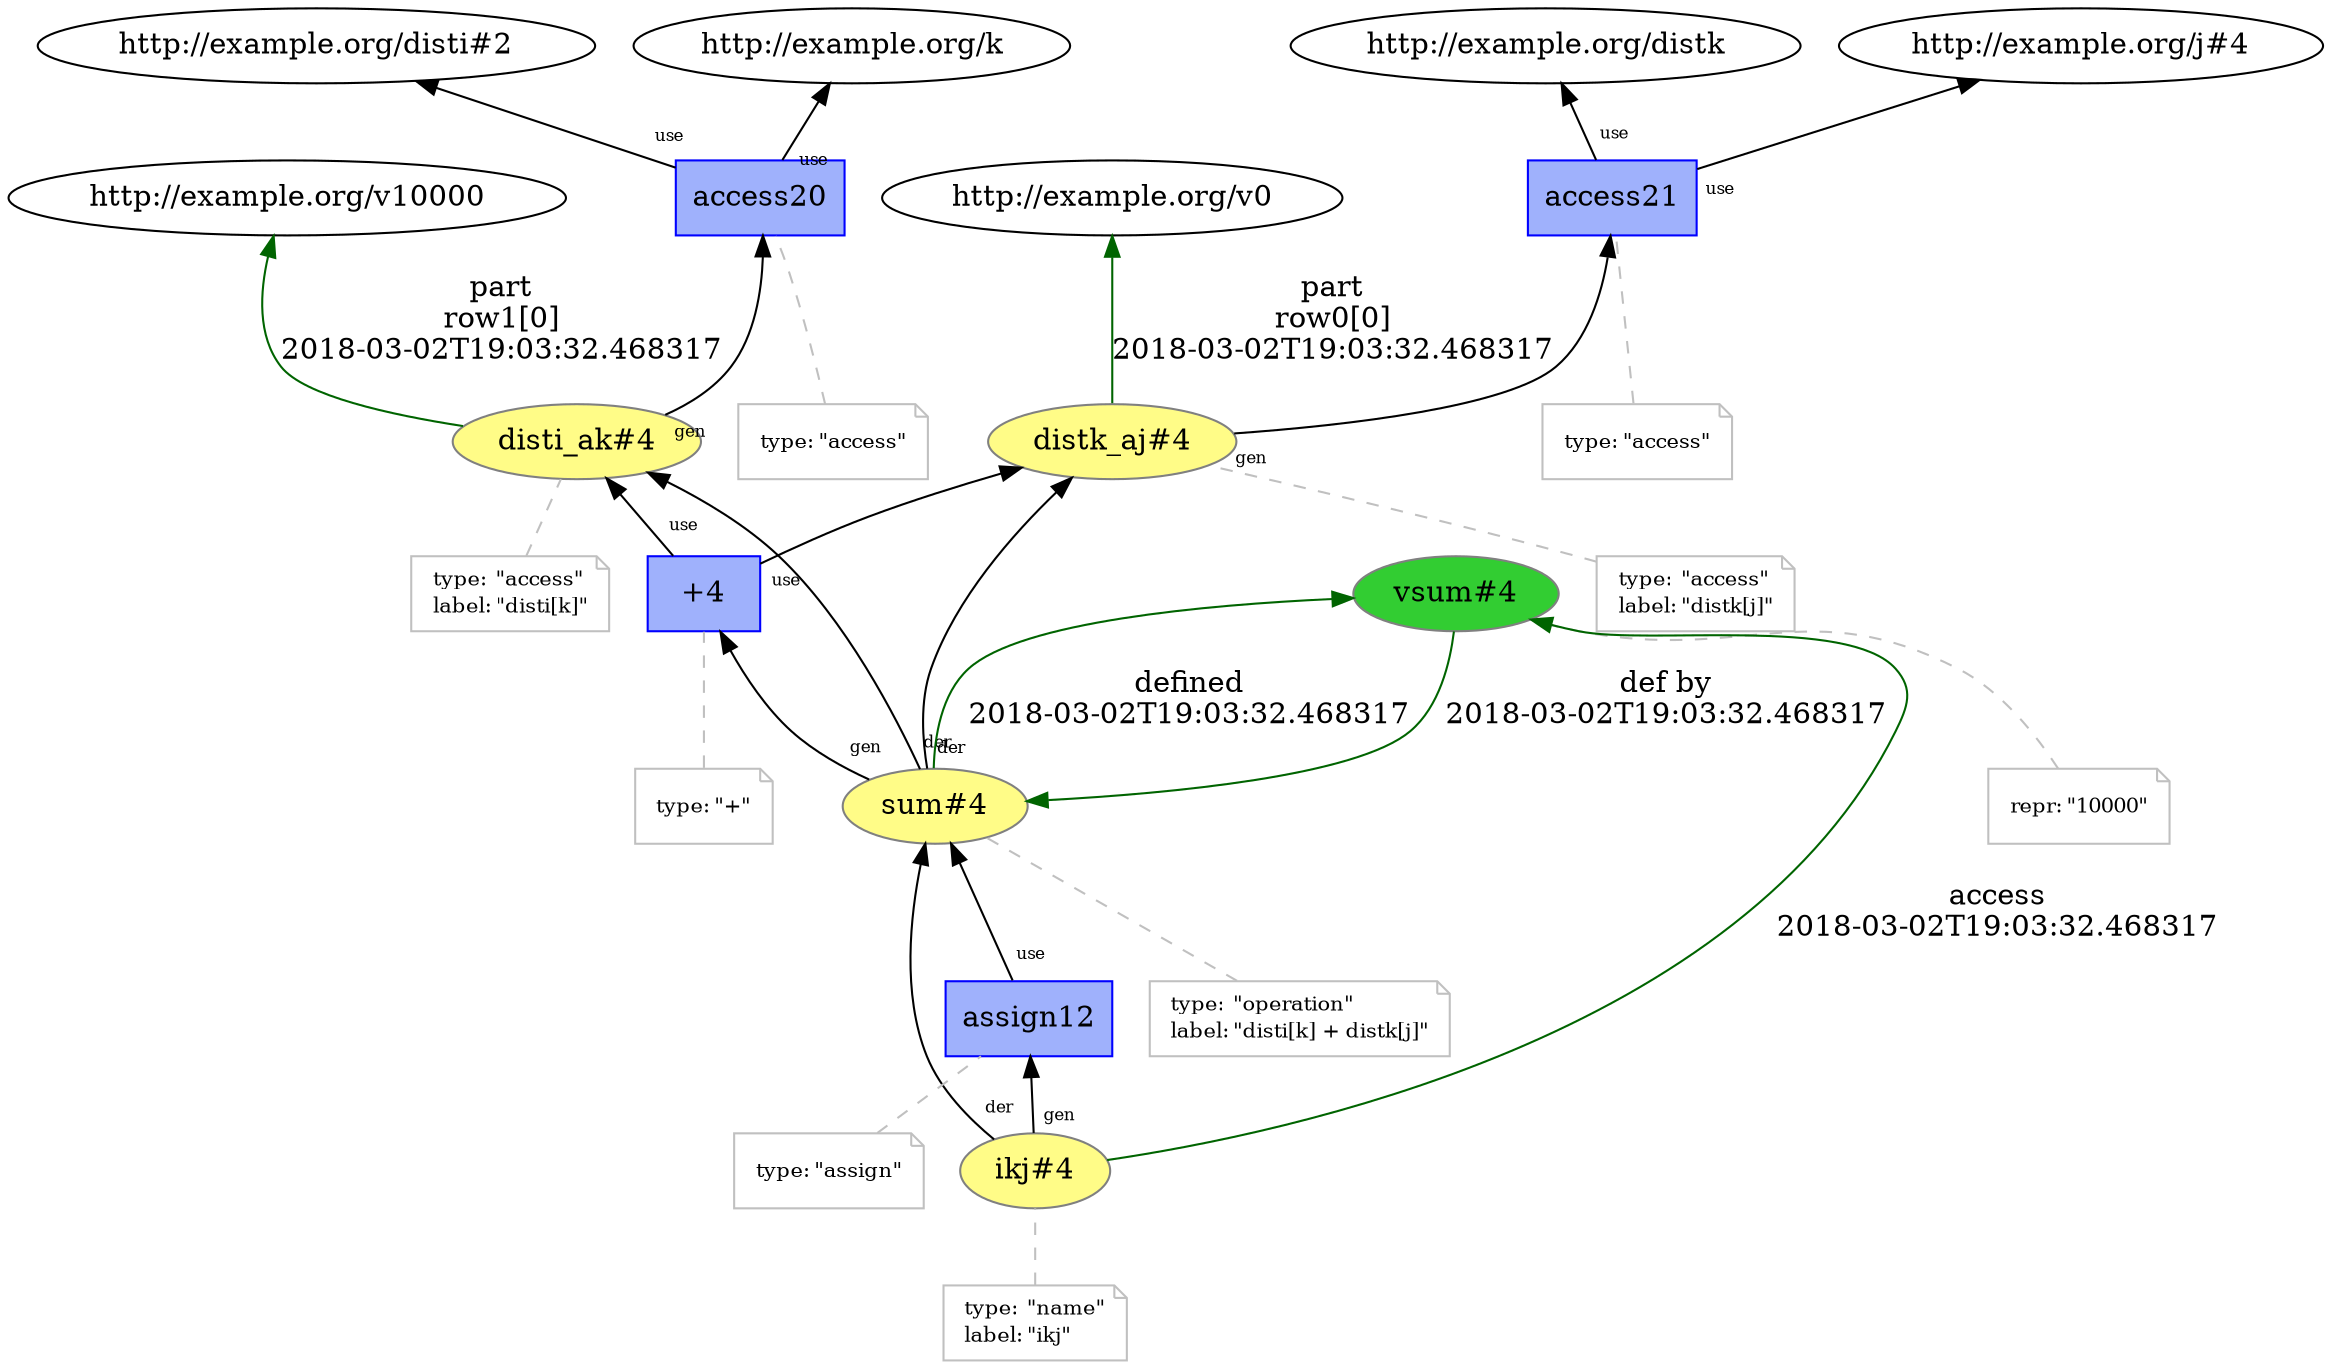 digraph "PROV" { size="16,12"; rankdir="BT";
"http://example.org/disti_ak#4" [fillcolor="#FFFC87",color="#808080",style="filled",label="disti_ak#4",URL="http://example.org/disti_ak#4"]
"-attrs0" [color="gray",shape="note",fontsize="10",fontcolor="black",label=<<TABLE cellpadding="0" border="0">
	<TR>
	    <TD align="left">type:</TD>
	    <TD align="left">&quot;access&quot;</TD>
	</TR>
	<TR>
	    <TD align="left">label:</TD>
	    <TD align="left">&quot;disti[k]&quot;</TD>
	</TR>
</TABLE>>]
"-attrs0" -> "http://example.org/disti_ak#4" [color="gray",style="dashed",arrowhead="none"]
"http://example.org/disti_ak#4" -> "http://example.org/v10000" [labelfontsize="8",labeldistance="1.5",color="darkgreen",labelangle="60.0",rotation="20",label="part
row1[0]
2018-03-02T19:03:32.468317"]
"http://example.org/access20" [fillcolor="#9FB1FC",color="#0000FF",shape="polygon",sides="4",style="filled",label="access20",URL="http://example.org/access20"]
"-attrs1" [color="gray",shape="note",fontsize="10",fontcolor="black",label=<<TABLE cellpadding="0" border="0">
	<TR>
	    <TD align="left">type:</TD>
	    <TD align="left">&quot;access&quot;</TD>
	</TR>
</TABLE>>]
"-attrs1" -> "http://example.org/access20" [color="gray",style="dashed",arrowhead="none"]
"http://example.org/access20" -> "http://example.org/disti#2" [labelfontsize="8",labeldistance="1.5",labelangle="60.0",rotation="20",taillabel="use"]
"http://example.org/access20" -> "http://example.org/k" [labelfontsize="8",labeldistance="1.5",labelangle="60.0",rotation="20",taillabel="use"]
"http://example.org/disti_ak#4" -> "http://example.org/access20" [labelfontsize="8",labeldistance="1.5",labelangle="60.0",rotation="20",taillabel="gen"]
"http://example.org/distk_aj#4" [fillcolor="#FFFC87",color="#808080",style="filled",label="distk_aj#4",URL="http://example.org/distk_aj#4"]
"-attrs2" [color="gray",shape="note",fontsize="10",fontcolor="black",label=<<TABLE cellpadding="0" border="0">
	<TR>
	    <TD align="left">type:</TD>
	    <TD align="left">&quot;access&quot;</TD>
	</TR>
	<TR>
	    <TD align="left">label:</TD>
	    <TD align="left">&quot;distk[j]&quot;</TD>
	</TR>
</TABLE>>]
"-attrs2" -> "http://example.org/distk_aj#4" [color="gray",style="dashed",arrowhead="none"]
"http://example.org/distk_aj#4" -> "http://example.org/v0" [labelfontsize="8",labeldistance="1.5",color="darkgreen",labelangle="60.0",rotation="20",label="part
row0[0]
2018-03-02T19:03:32.468317"]
"http://example.org/access21" [fillcolor="#9FB1FC",color="#0000FF",shape="polygon",sides="4",style="filled",label="access21",URL="http://example.org/access21"]
"-attrs3" [color="gray",shape="note",fontsize="10",fontcolor="black",label=<<TABLE cellpadding="0" border="0">
	<TR>
	    <TD align="left">type:</TD>
	    <TD align="left">&quot;access&quot;</TD>
	</TR>
</TABLE>>]
"-attrs3" -> "http://example.org/access21" [color="gray",style="dashed",arrowhead="none"]
"http://example.org/access21" -> "http://example.org/distk" [labelfontsize="8",labeldistance="1.5",labelangle="60.0",rotation="20",taillabel="use"]
"http://example.org/access21" -> "http://example.org/j#4" [labelfontsize="8",labeldistance="1.5",labelangle="60.0",rotation="20",taillabel="use"]
"http://example.org/distk_aj#4" -> "http://example.org/access21" [labelfontsize="8",labeldistance="1.5",labelangle="60.0",rotation="20",taillabel="gen"]
"http://example.org/sum#4" [fillcolor="#FFFC87",color="#808080",style="filled",label="sum#4",URL="http://example.org/sum#4"]
"-attrs4" [color="gray",shape="note",fontsize="10",fontcolor="black",label=<<TABLE cellpadding="0" border="0">
	<TR>
	    <TD align="left">type:</TD>
	    <TD align="left">&quot;operation&quot;</TD>
	</TR>
	<TR>
	    <TD align="left">label:</TD>
	    <TD align="left">&quot;disti[k] + distk[j]&quot;</TD>
	</TR>
</TABLE>>]
"-attrs4" -> "http://example.org/sum#4" [color="gray",style="dashed",arrowhead="none"]
"http://example.org/vsum#4" [fillcolor="#32CD32",color="#808080",style="filled",label="vsum#4",URL="http://example.org/vsum#4"]
"-attrs5" [color="gray",shape="note",fontsize="10",fontcolor="black",label=<<TABLE cellpadding="0" border="0">
	<TR>
	    <TD align="left">repr:</TD>
	    <TD align="left">&quot;10000&quot;</TD>
	</TR>
</TABLE>>]
"-attrs5" -> "http://example.org/vsum#4" [color="gray",style="dashed",arrowhead="none"]
"http://example.org/sum#4" -> "http://example.org/vsum#4" [labelfontsize="8",labeldistance="1.5",color="darkgreen",labelangle="60.0",rotation="20",label="defined
2018-03-02T19:03:32.468317"]
"http://example.org/vsum#4" -> "http://example.org/sum#4" [labelfontsize="8",labeldistance="1.5",color="darkgreen",labelangle="60.0",rotation="20",label="def by
2018-03-02T19:03:32.468317"]
"http://example.org/+4" [fillcolor="#9FB1FC",color="#0000FF",shape="polygon",sides="4",style="filled",label="+4",URL="http://example.org/+4"]
"-attrs6" [color="gray",shape="note",fontsize="10",fontcolor="black",label=<<TABLE cellpadding="0" border="0">
	<TR>
	    <TD align="left">type:</TD>
	    <TD align="left">&quot;+&quot;</TD>
	</TR>
</TABLE>>]
"-attrs6" -> "http://example.org/+4" [color="gray",style="dashed",arrowhead="none"]
"http://example.org/+4" -> "http://example.org/disti_ak#4" [labelfontsize="8",labeldistance="1.5",labelangle="60.0",rotation="20",taillabel="use"]
"http://example.org/sum#4" -> "http://example.org/disti_ak#4" [labelfontsize="8",labeldistance="1.5",labelangle="60.0",rotation="20",taillabel="der"]
"http://example.org/+4" -> "http://example.org/distk_aj#4" [labelfontsize="8",labeldistance="1.5",labelangle="60.0",rotation="20",taillabel="use"]
"http://example.org/sum#4" -> "http://example.org/distk_aj#4" [labelfontsize="8",labeldistance="1.5",labelangle="60.0",rotation="20",taillabel="der"]
"http://example.org/sum#4" -> "http://example.org/+4" [labelfontsize="8",labeldistance="1.5",labelangle="60.0",rotation="20",taillabel="gen"]
"http://example.org/ikj#4" [fillcolor="#FFFC87",color="#808080",style="filled",label="ikj#4",URL="http://example.org/ikj#4"]
"-attrs7" [color="gray",shape="note",fontsize="10",fontcolor="black",label=<<TABLE cellpadding="0" border="0">
	<TR>
	    <TD align="left">type:</TD>
	    <TD align="left">&quot;name&quot;</TD>
	</TR>
	<TR>
	    <TD align="left">label:</TD>
	    <TD align="left">&quot;ikj&quot;</TD>
	</TR>
</TABLE>>]
"-attrs7" -> "http://example.org/ikj#4" [color="gray",style="dashed",arrowhead="none"]
"http://example.org/ikj#4" -> "http://example.org/vsum#4" [labelfontsize="8",labeldistance="1.5",color="darkgreen",labelangle="60.0",rotation="20",label="access
2018-03-02T19:03:32.468317"]
"http://example.org/assign12" [fillcolor="#9FB1FC",color="#0000FF",shape="polygon",sides="4",style="filled",label="assign12",URL="http://example.org/assign12"]
"-attrs8" [color="gray",shape="note",fontsize="10",fontcolor="black",label=<<TABLE cellpadding="0" border="0">
	<TR>
	    <TD align="left">type:</TD>
	    <TD align="left">&quot;assign&quot;</TD>
	</TR>
</TABLE>>]
"-attrs8" -> "http://example.org/assign12" [color="gray",style="dashed",arrowhead="none"]
"http://example.org/assign12" -> "http://example.org/sum#4" [labelfontsize="8",labeldistance="1.5",labelangle="60.0",rotation="20",taillabel="use"]
"http://example.org/ikj#4" -> "http://example.org/sum#4" [labelfontsize="8",labeldistance="1.5",labelangle="60.0",rotation="20",taillabel="der"]
"http://example.org/ikj#4" -> "http://example.org/assign12" [labelfontsize="8",labeldistance="1.5",labelangle="60.0",rotation="20",taillabel="gen"]
}